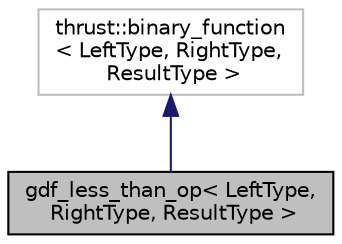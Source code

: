 digraph "gdf_less_than_op&lt; LeftType, RightType, ResultType &gt;"
{
  edge [fontname="Helvetica",fontsize="10",labelfontname="Helvetica",labelfontsize="10"];
  node [fontname="Helvetica",fontsize="10",shape=record];
  Node2 [label="gdf_less_than_op\< LeftType,\l RightType, ResultType \>",height=0.2,width=0.4,color="black", fillcolor="grey75", style="filled", fontcolor="black"];
  Node3 -> Node2 [dir="back",color="midnightblue",fontsize="10",style="solid",fontname="Helvetica"];
  Node3 [label="thrust::binary_function\l\< LeftType, RightType,\l ResultType \>",height=0.2,width=0.4,color="grey75", fillcolor="white", style="filled"];
}
